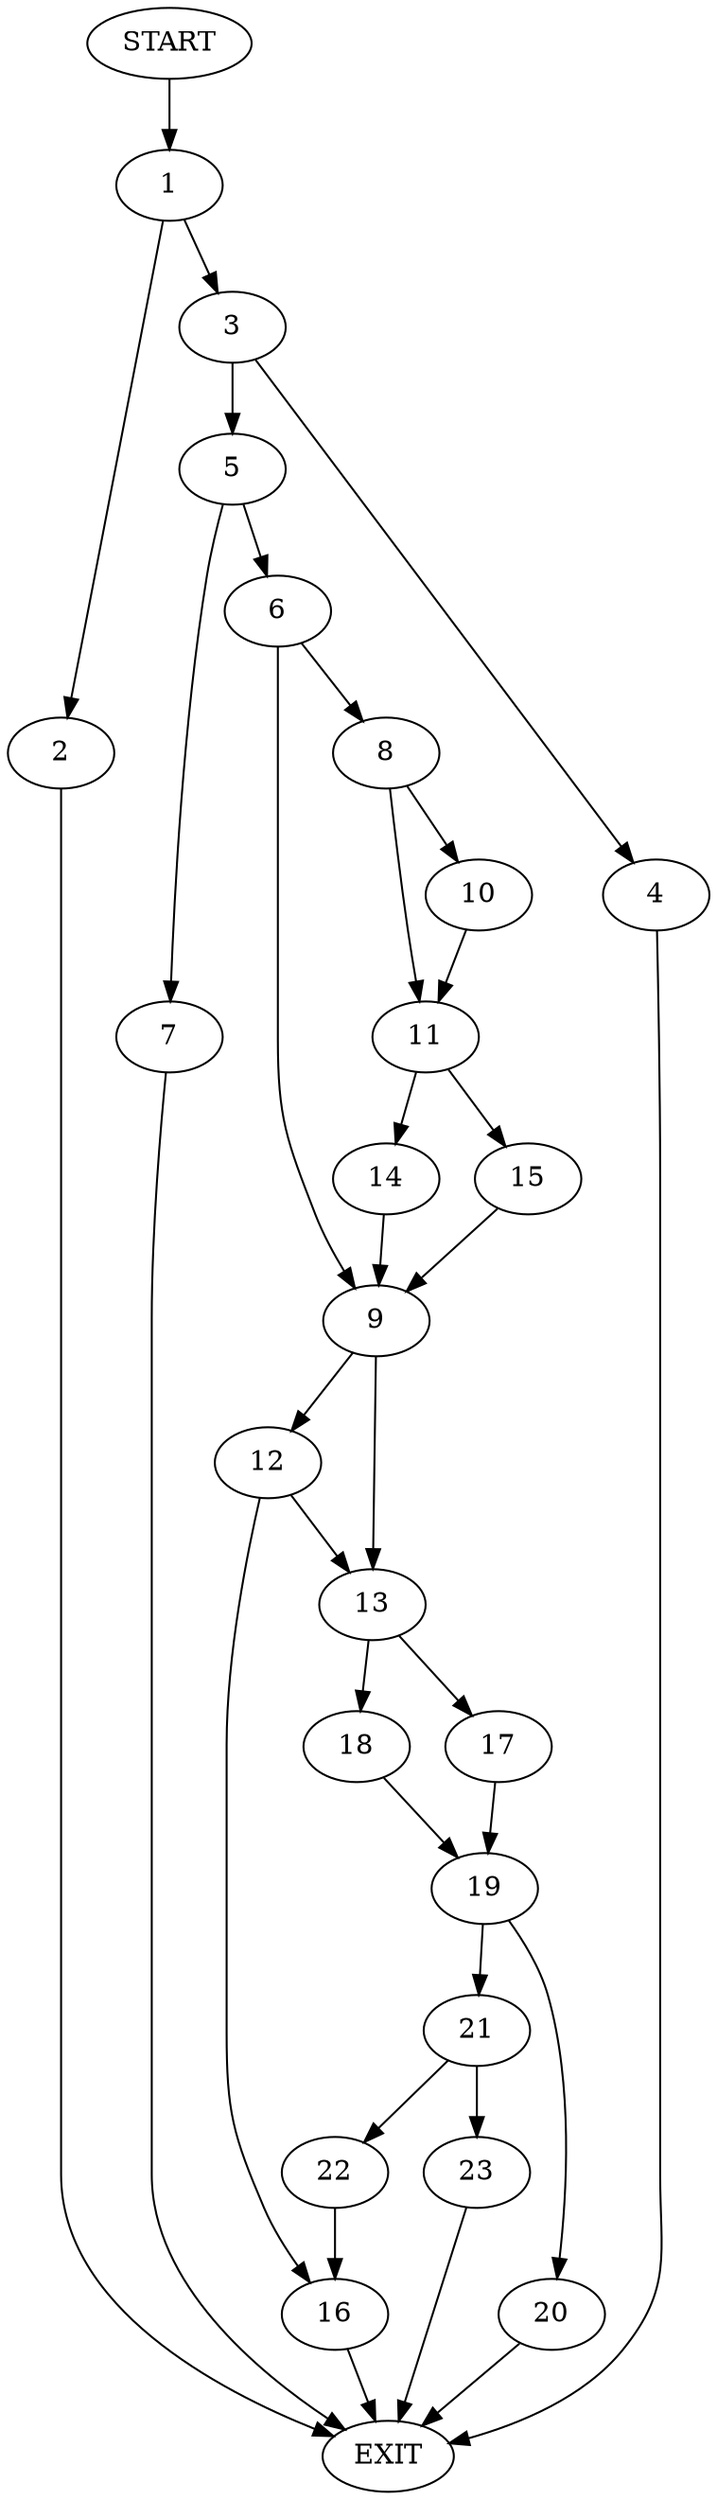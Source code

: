 digraph {
0 [label="START"]
24 [label="EXIT"]
0 -> 1
1 -> 2
1 -> 3
2 -> 24
3 -> 4
3 -> 5
5 -> 6
5 -> 7
4 -> 24
7 -> 24
6 -> 8
6 -> 9
8 -> 10
8 -> 11
9 -> 12
9 -> 13
11 -> 14
11 -> 15
10 -> 11
14 -> 9
15 -> 9
12 -> 16
12 -> 13
13 -> 17
13 -> 18
16 -> 24
17 -> 19
18 -> 19
19 -> 20
19 -> 21
21 -> 22
21 -> 23
20 -> 24
22 -> 16
23 -> 24
}
